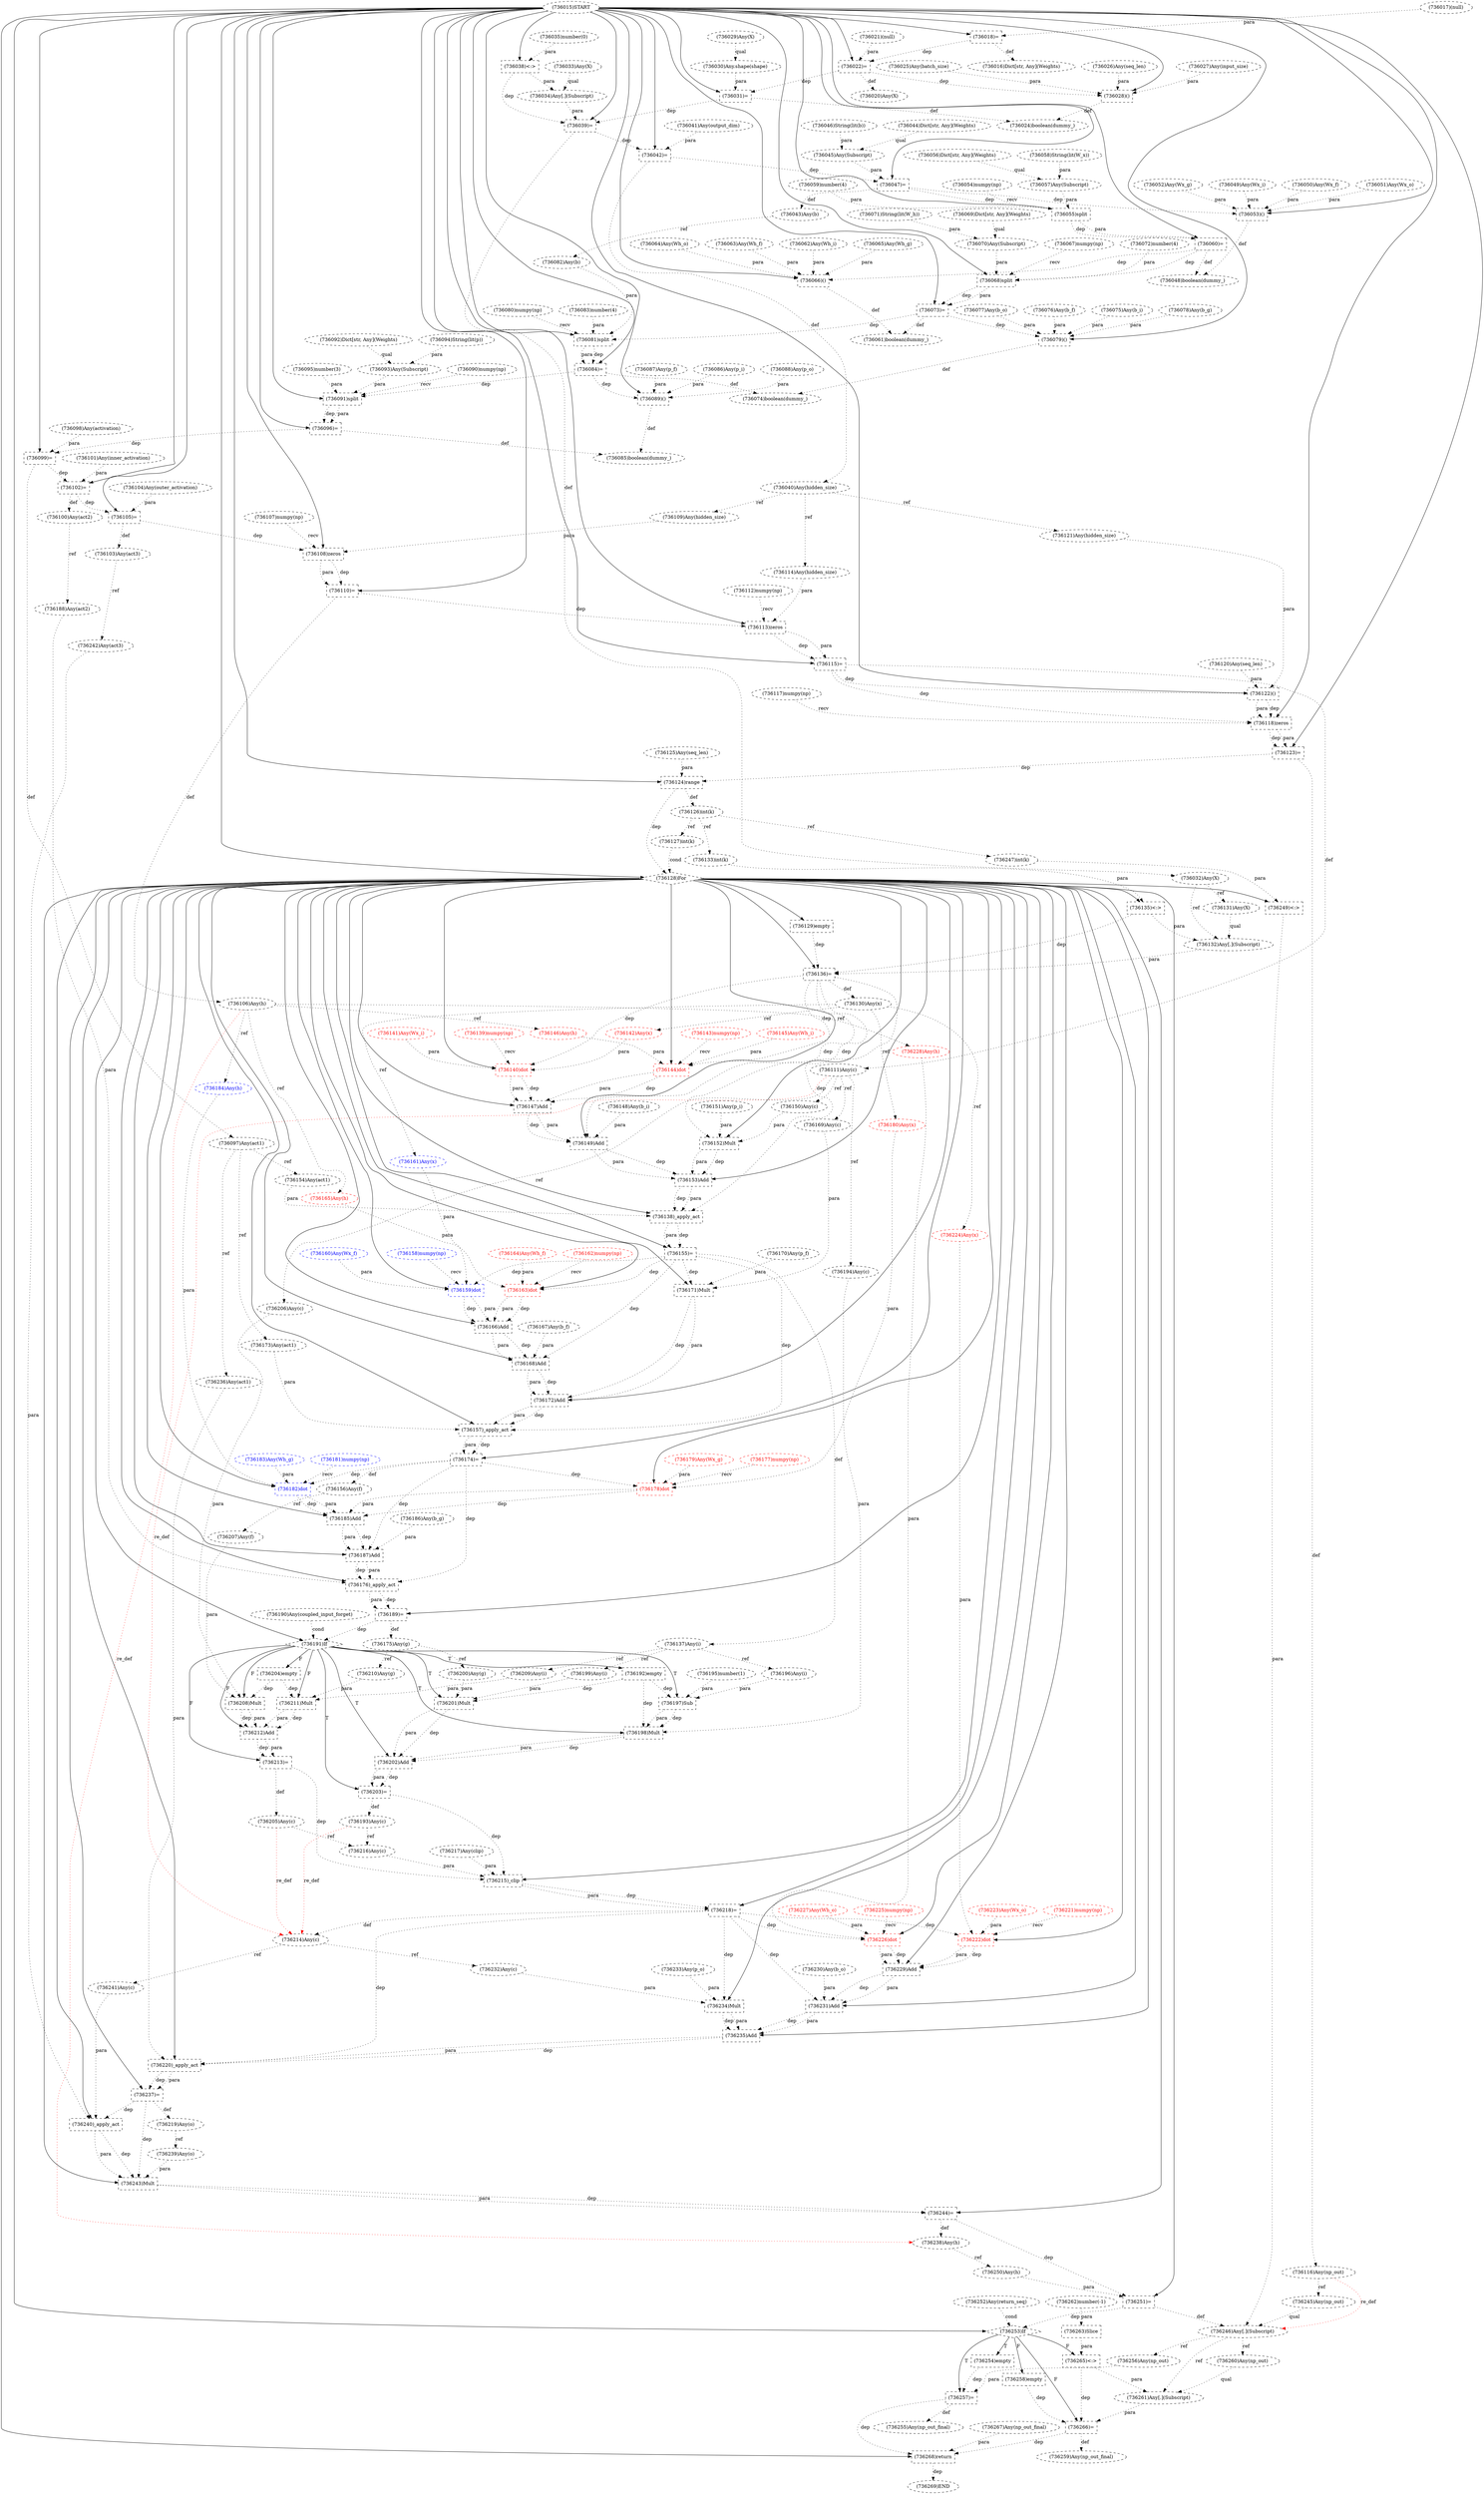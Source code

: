 digraph G {
1 [label="(736157)_apply_act" shape=box style=dashed]
2 [label="(736044)Dict[str, Any](Weights)" shape=ellipse style=dashed]
3 [label="(736021)(null)" shape=ellipse style=dashed]
4 [label="(736133)int(k)" shape=ellipse style=dashed]
5 [label="(736247)int(k)" shape=ellipse style=dashed]
6 [label="(736094)String(lit(p))" shape=ellipse style=dashed]
7 [label="(736244)=" shape=box style=dashed]
8 [label="(736231)Add" shape=box style=dashed]
9 [label="(736092)Dict[str, Any](Weights)" shape=ellipse style=dashed]
10 [label="(736087)Any(p_f)" shape=ellipse style=dashed]
11 [label="(736223)Any(Wx_o)" shape=ellipse style=dashed color=red fontcolor=red]
12 [label="(736129)empty" shape=box style=dashed]
13 [label="(736261)Any[.](Subscript)" shape=ellipse style=dashed]
14 [label="(736197)Sub" shape=box style=dashed]
15 [label="(736250)Any(h)" shape=ellipse style=dashed]
16 [label="(736111)Any(c)" shape=ellipse style=dashed]
17 [label="(736031)=" shape=box style=dashed]
18 [label="(736199)Any(i)" shape=ellipse style=dashed]
19 [label="(736127)int(k)" shape=ellipse style=dashed]
20 [label="(736173)Any(act1)" shape=ellipse style=dashed]
21 [label="(736214)Any(c)" shape=ellipse style=dashed]
22 [label="(736151)Any(p_i)" shape=ellipse style=dashed]
23 [label="(736060)=" shape=box style=dashed]
24 [label="(736028)()" shape=box style=dashed]
25 [label="(736196)Any(i)" shape=ellipse style=dashed]
26 [label="(736257)=" shape=box style=dashed]
27 [label="(736246)Any[.](Subscript)" shape=ellipse style=dashed]
28 [label="(736167)Any(b_f)" shape=ellipse style=dashed]
29 [label="(736039)=" shape=box style=dashed]
30 [label="(736212)Add" shape=box style=dashed]
31 [label="(736116)Any(np_out)" shape=ellipse style=dashed]
32 [label="(736071)String(lit(W_h))" shape=ellipse style=dashed]
33 [label="(736252)Any(return_seq)" shape=ellipse style=dashed]
34 [label="(736236)Any(act1)" shape=ellipse style=dashed]
35 [label="(736053)()" shape=box style=dashed]
36 [label="(736131)Any(X)" shape=ellipse style=dashed]
37 [label="(736207)Any(f)" shape=ellipse style=dashed]
38 [label="(736027)Any(input_size)" shape=ellipse style=dashed]
39 [label="(736077)Any(b_o)" shape=ellipse style=dashed]
40 [label="(736144)dot" shape=box style=dashed color=red fontcolor=red]
41 [label="(736122)()" shape=box style=dashed]
42 [label="(736237)=" shape=box style=dashed]
43 [label="(736142)Any(x)" shape=ellipse style=dashed color=red fontcolor=red]
44 [label="(736238)Any(h)" shape=ellipse style=dashed]
45 [label="(736179)Any(Wx_g)" shape=ellipse style=dashed color=red fontcolor=red]
46 [label="(736259)Any(np_out_final)" shape=ellipse style=dashed]
47 [label="(736104)Any(outer_activation)" shape=ellipse style=dashed]
48 [label="(736149)Add" shape=box style=dashed]
49 [label="(736015)START" style=dashed]
50 [label="(736086)Any(p_i)" shape=ellipse style=dashed]
51 [label="(736064)Any(Wh_o)" shape=ellipse style=dashed]
52 [label="(736045)Any(Subscript)" shape=ellipse style=dashed]
53 [label="(736109)Any(hidden_size)" shape=ellipse style=dashed]
54 [label="(736166)Add" shape=box style=dashed]
55 [label="(736095)number(3)" shape=ellipse style=dashed]
56 [label="(736174)=" shape=box style=dashed]
57 [label="(736230)Any(b_o)" shape=ellipse style=dashed]
58 [label="(736239)Any(o)" shape=ellipse style=dashed]
59 [label="(736112)numpy(np)" shape=ellipse style=dashed]
60 [label="(736184)Any(h)" shape=ellipse style=dashed color=blue fontcolor=blue]
61 [label="(736193)Any(c)" shape=ellipse style=dashed]
62 [label="(736240)_apply_act" shape=box style=dashed]
63 [label="(736063)Any(Wh_f)" shape=ellipse style=dashed]
64 [label="(736170)Any(p_f)" shape=ellipse style=dashed]
65 [label="(736228)Any(h)" shape=ellipse style=dashed color=red fontcolor=red]
66 [label="(736219)Any(o)" shape=ellipse style=dashed]
67 [label="(736080)numpy(np)" shape=ellipse style=dashed]
68 [label="(736032)Any(X)" shape=ellipse style=dashed]
69 [label="(736103)Any(act3)" shape=ellipse style=dashed]
70 [label="(736164)Any(Wh_f)" shape=ellipse style=dashed color=red fontcolor=red]
71 [label="(736210)Any(g)" shape=ellipse style=dashed]
72 [label="(736093)Any(Subscript)" shape=ellipse style=dashed]
73 [label="(736048)boolean(dummy_)" shape=ellipse style=dashed]
74 [label="(736267)Any(np_out_final)" shape=ellipse style=dashed]
75 [label="(736082)Any(b)" shape=ellipse style=dashed]
76 [label="(736211)Mult" shape=box style=dashed]
77 [label="(736024)boolean(dummy_)" shape=ellipse style=dashed]
78 [label="(736185)Add" shape=box style=dashed]
79 [label="(736201)Mult" shape=box style=dashed]
80 [label="(736115)=" shape=box style=dashed]
81 [label="(736226)dot" shape=box style=dashed color=red fontcolor=red]
82 [label="(736088)Any(p_o)" shape=ellipse style=dashed]
83 [label="(736107)numpy(np)" shape=ellipse style=dashed]
84 [label="(736052)Any(Wx_g)" shape=ellipse style=dashed]
85 [label="(736161)Any(x)" shape=ellipse style=dashed color=blue fontcolor=blue]
86 [label="(736220)_apply_act" shape=box style=dashed]
87 [label="(736096)=" shape=box style=dashed]
88 [label="(736229)Add" shape=box style=dashed]
89 [label="(736234)Mult" shape=box style=dashed]
90 [label="(736143)numpy(np)" shape=ellipse style=dashed color=red fontcolor=red]
91 [label="(736206)Any(c)" shape=ellipse style=dashed]
92 [label="(736190)Any(coupled_input_forget)" shape=ellipse style=dashed]
93 [label="(736017)(null)" shape=ellipse style=dashed]
94 [label="(736061)boolean(dummy_)" shape=ellipse style=dashed]
95 [label="(736150)Any(c)" shape=ellipse style=dashed]
96 [label="(736091)split" shape=box style=dashed]
97 [label="(736232)Any(c)" shape=ellipse style=dashed]
98 [label="(736079)()" shape=box style=dashed]
99 [label="(736057)Any(Subscript)" shape=ellipse style=dashed]
100 [label="(736177)numpy(np)" shape=ellipse style=dashed color=red fontcolor=red]
101 [label="(736085)boolean(dummy_)" shape=ellipse style=dashed]
102 [label="(736113)zeros" shape=box style=dashed]
103 [label="(736205)Any(c)" shape=ellipse style=dashed]
104 [label="(736076)Any(b_f)" shape=ellipse style=dashed]
105 [label="(736215)_clip" shape=box style=dashed]
106 [label="(736132)Any[.](Subscript)" shape=ellipse style=dashed]
107 [label="(736054)numpy(np)" shape=ellipse style=dashed]
108 [label="(736187)Add" shape=box style=dashed]
109 [label="(736140)dot" shape=box style=dashed color=red fontcolor=red]
110 [label="(736227)Any(Wh_o)" shape=ellipse style=dashed color=red fontcolor=red]
111 [label="(736180)Any(x)" shape=ellipse style=dashed color=red fontcolor=red]
112 [label="(736089)()" shape=box style=dashed]
113 [label="(736175)Any(g)" shape=ellipse style=dashed]
114 [label="(736016)Dict[str, Any](Weights)" shape=ellipse style=dashed]
115 [label="(736171)Mult" shape=box style=dashed]
116 [label="(736218)=" shape=box style=dashed]
117 [label="(736183)Any(Wh_g)" shape=ellipse style=dashed color=blue fontcolor=blue]
118 [label="(736165)Any(h)" shape=ellipse style=dashed color=red fontcolor=red]
119 [label="(736049)Any(Wx_i)" shape=ellipse style=dashed]
120 [label="(736235)Add" shape=box style=dashed]
121 [label="(736041)Any(output_dim)" shape=ellipse style=dashed]
122 [label="(736098)Any(activation)" shape=ellipse style=dashed]
123 [label="(736225)numpy(np)" shape=ellipse style=dashed color=red fontcolor=red]
124 [label="(736059)number(4)" shape=ellipse style=dashed]
125 [label="(736106)Any(h)" shape=ellipse style=dashed]
126 [label="(736204)empty" shape=box style=dashed]
127 [label="(736208)Mult" shape=box style=dashed]
128 [label="(736254)empty" shape=box style=dashed]
129 [label="(736222)dot" shape=box style=dashed color=red fontcolor=red]
130 [label="(736135)<:>" shape=box style=dashed]
131 [label="(736018)=" shape=box style=dashed]
132 [label="(736182)dot" shape=box style=dashed color=blue fontcolor=blue]
133 [label="(736102)=" shape=box style=dashed]
134 [label="(736022)=" shape=box style=dashed]
135 [label="(736025)Any(batch_size)" shape=ellipse style=dashed]
136 [label="(736258)empty" shape=box style=dashed]
137 [label="(736118)zeros" shape=box style=dashed]
138 [label="(736241)Any(c)" shape=ellipse style=dashed]
139 [label="(736130)Any(x)" shape=ellipse style=dashed]
140 [label="(736202)Add" shape=box style=dashed]
141 [label="(736083)number(4)" shape=ellipse style=dashed]
142 [label="(736105)=" shape=box style=dashed]
143 [label="(736265)<:>" shape=box style=dashed]
144 [label="(736056)Dict[str, Any](Weights)" shape=ellipse style=dashed]
145 [label="(736020)Any(X)" shape=ellipse style=dashed]
146 [label="(736169)Any(c)" shape=ellipse style=dashed]
147 [label="(736186)Any(b_g)" shape=ellipse style=dashed]
148 [label="(736162)numpy(np)" shape=ellipse style=dashed color=red fontcolor=red]
149 [label="(736062)Any(Wh_i)" shape=ellipse style=dashed]
150 [label="(736255)Any(np_out_final)" shape=ellipse style=dashed]
151 [label="(736136)=" shape=box style=dashed]
152 [label="(736124)range" shape=box style=dashed]
153 [label="(736030)Any.shape(shape)" shape=ellipse style=dashed]
154 [label="(736081)split" shape=box style=dashed]
155 [label="(736070)Any(Subscript)" shape=ellipse style=dashed]
156 [label="(736073)=" shape=box style=dashed]
157 [label="(736194)Any(c)" shape=ellipse style=dashed]
158 [label="(736268)return" shape=box style=dashed]
159 [label="(736203)=" shape=box style=dashed]
160 [label="(736084)=" shape=box style=dashed]
161 [label="(736099)=" shape=box style=dashed]
162 [label="(736147)Add" shape=box style=dashed]
163 [label="(736050)Any(Wx_f)" shape=ellipse style=dashed]
164 [label="(736198)Mult" shape=box style=dashed]
165 [label="(736172)Add" shape=box style=dashed]
166 [label="(736266)=" shape=box style=dashed]
167 [label="(736035)number(0)" shape=ellipse style=dashed]
168 [label="(736033)Any(X)" shape=ellipse style=dashed]
169 [label="(736159)dot" shape=box style=dashed color=blue fontcolor=blue]
170 [label="(736163)dot" shape=box style=dashed color=red fontcolor=red]
171 [label="(736262)number(-1)" shape=ellipse style=dashed]
172 [label="(736043)Any(b)" shape=ellipse style=dashed]
173 [label="(736245)Any(np_out)" shape=ellipse style=dashed]
174 [label="(736100)Any(act2)" shape=ellipse style=dashed]
175 [label="(736026)Any(seq_len)" shape=ellipse style=dashed]
176 [label="(736034)Any[.](Subscript)" shape=ellipse style=dashed]
177 [label="(736055)split" shape=box style=dashed]
178 [label="(736209)Any(i)" shape=ellipse style=dashed]
179 [label="(736139)numpy(np)" shape=ellipse style=dashed color=red fontcolor=red]
180 [label="(736141)Any(Wx_i)" shape=ellipse style=dashed color=red fontcolor=red]
181 [label="(736125)Any(seq_len)" shape=ellipse style=dashed]
182 [label="(736243)Mult" shape=box style=dashed]
183 [label="(736153)Add" shape=box style=dashed]
184 [label="(736155)=" shape=box style=dashed]
185 [label="(736117)numpy(np)" shape=ellipse style=dashed]
186 [label="(736269)END" style=dashed]
187 [label="(736242)Any(act3)" shape=ellipse style=dashed]
188 [label="(736251)=" shape=box style=dashed]
189 [label="(736152)Mult" shape=box style=dashed]
190 [label="(736038)<:>" shape=box style=dashed]
191 [label="(736128)For" shape=diamond style=dashed]
192 [label="(736249)<:>" shape=box style=dashed]
193 [label="(736195)number(1)" shape=ellipse style=dashed]
194 [label="(736047)=" shape=box style=dashed]
195 [label="(736126)int(k)" shape=ellipse style=dashed]
196 [label="(736121)Any(hidden_size)" shape=ellipse style=dashed]
197 [label="(736090)numpy(np)" shape=ellipse style=dashed]
198 [label="(736066)()" shape=box style=dashed]
199 [label="(736263)Slice" shape=box style=dashed]
200 [label="(736256)Any(np_out)" shape=ellipse style=dashed]
201 [label="(736042)=" shape=box style=dashed]
202 [label="(736123)=" shape=box style=dashed]
203 [label="(736051)Any(Wx_o)" shape=ellipse style=dashed]
204 [label="(736224)Any(x)" shape=ellipse style=dashed color=red fontcolor=red]
205 [label="(736074)boolean(dummy_)" shape=ellipse style=dashed]
206 [label="(736176)_apply_act" shape=box style=dashed]
207 [label="(736138)_apply_act" shape=box style=dashed]
208 [label="(736233)Any(p_o)" shape=ellipse style=dashed]
209 [label="(736217)Any(clip)" shape=ellipse style=dashed]
210 [label="(736200)Any(g)" shape=ellipse style=dashed]
211 [label="(736075)Any(b_i)" shape=ellipse style=dashed]
212 [label="(736078)Any(b_g)" shape=ellipse style=dashed]
213 [label="(736221)numpy(np)" shape=ellipse style=dashed color=red fontcolor=red]
214 [label="(736178)dot" shape=box style=dashed color=red fontcolor=red]
215 [label="(736168)Add" shape=box style=dashed]
216 [label="(736040)Any(hidden_size)" shape=ellipse style=dashed]
217 [label="(736192)empty" shape=box style=dashed]
218 [label="(736068)split" shape=box style=dashed]
219 [label="(736114)Any(hidden_size)" shape=ellipse style=dashed]
220 [label="(736067)numpy(np)" shape=ellipse style=dashed]
221 [label="(736072)number(4)" shape=ellipse style=dashed]
222 [label="(736108)zeros" shape=box style=dashed]
223 [label="(736110)=" shape=box style=dashed]
224 [label="(736181)numpy(np)" shape=ellipse style=dashed color=blue fontcolor=blue]
225 [label="(736158)numpy(np)" shape=ellipse style=dashed color=blue fontcolor=blue]
226 [label="(736156)Any(f)" shape=ellipse style=dashed]
227 [label="(736191)If" shape=diamond style=dashed]
228 [label="(736216)Any(c)" shape=ellipse style=dashed]
229 [label="(736065)Any(Wh_g)" shape=ellipse style=dashed]
230 [label="(736097)Any(act1)" shape=ellipse style=dashed]
231 [label="(736145)Any(Wh_i)" shape=ellipse style=dashed color=red fontcolor=red]
232 [label="(736213)=" shape=box style=dashed]
233 [label="(736101)Any(inner_activation)" shape=ellipse style=dashed]
234 [label="(736154)Any(act1)" shape=ellipse style=dashed]
235 [label="(736189)=" shape=box style=dashed]
236 [label="(736148)Any(b_i)" shape=ellipse style=dashed]
237 [label="(736188)Any(act2)" shape=ellipse style=dashed]
238 [label="(736260)Any(np_out)" shape=ellipse style=dashed]
239 [label="(736058)String(lit(W_x))" shape=ellipse style=dashed]
240 [label="(736029)Any(X)" shape=ellipse style=dashed]
241 [label="(736137)Any(i)" shape=ellipse style=dashed]
242 [label="(736069)Dict[str, Any](Weights)" shape=ellipse style=dashed]
243 [label="(736120)Any(seq_len)" shape=ellipse style=dashed]
244 [label="(736160)Any(Wx_f)" shape=ellipse style=dashed color=blue fontcolor=blue]
245 [label="(736046)String(lit(b))" shape=ellipse style=dashed]
246 [label="(736146)Any(h)" shape=ellipse style=dashed color=red fontcolor=red]
247 [label="(736253)If" shape=diamond style=dashed]
191 -> 1 [label="" style=solid];
165 -> 1 [label="dep" style=dotted];
165 -> 1 [label="para" style=dotted];
20 -> 1 [label="para" style=dotted];
184 -> 1 [label="dep" style=dotted];
195 -> 4 [label="ref" style=dotted];
195 -> 5 [label="ref" style=dotted];
191 -> 7 [label="" style=solid];
182 -> 7 [label="dep" style=dotted];
182 -> 7 [label="para" style=dotted];
191 -> 8 [label="" style=solid];
88 -> 8 [label="dep" style=dotted];
88 -> 8 [label="para" style=dotted];
57 -> 8 [label="para" style=dotted];
116 -> 8 [label="dep" style=dotted];
191 -> 12 [label="" style=solid];
238 -> 13 [label="qual" style=dotted];
143 -> 13 [label="para" style=dotted];
27 -> 13 [label="ref" style=dotted];
227 -> 14 [label="T"];
193 -> 14 [label="para" style=dotted];
25 -> 14 [label="para" style=dotted];
217 -> 14 [label="dep" style=dotted];
44 -> 15 [label="ref" style=dotted];
80 -> 16 [label="def" style=dotted];
49 -> 17 [label="" style=solid];
153 -> 17 [label="para" style=dotted];
134 -> 17 [label="dep" style=dotted];
241 -> 18 [label="ref" style=dotted];
195 -> 19 [label="ref" style=dotted];
230 -> 20 [label="ref" style=dotted];
116 -> 21 [label="def" style=dotted];
61 -> 21 [label="re_def" style=dotted color=red];
103 -> 21 [label="re_def" style=dotted color=red];
16 -> 21 [label="re_def" style=dotted color=red];
49 -> 23 [label="" style=solid];
177 -> 23 [label="dep" style=dotted];
177 -> 23 [label="para" style=dotted];
49 -> 24 [label="" style=solid];
135 -> 24 [label="para" style=dotted];
175 -> 24 [label="para" style=dotted];
38 -> 24 [label="para" style=dotted];
134 -> 24 [label="dep" style=dotted];
241 -> 25 [label="ref" style=dotted];
247 -> 26 [label="T"];
200 -> 26 [label="para" style=dotted];
128 -> 26 [label="dep" style=dotted];
173 -> 27 [label="qual" style=dotted];
192 -> 27 [label="para" style=dotted];
188 -> 27 [label="def" style=dotted];
31 -> 27 [label="re_def" style=dotted color=red];
49 -> 29 [label="" style=solid];
190 -> 29 [label="dep" style=dotted];
176 -> 29 [label="para" style=dotted];
17 -> 29 [label="dep" style=dotted];
227 -> 30 [label="F"];
127 -> 30 [label="dep" style=dotted];
127 -> 30 [label="para" style=dotted];
76 -> 30 [label="dep" style=dotted];
76 -> 30 [label="para" style=dotted];
202 -> 31 [label="def" style=dotted];
230 -> 34 [label="ref" style=dotted];
49 -> 35 [label="" style=solid];
119 -> 35 [label="para" style=dotted];
163 -> 35 [label="para" style=dotted];
203 -> 35 [label="para" style=dotted];
84 -> 35 [label="para" style=dotted];
194 -> 35 [label="dep" style=dotted];
68 -> 36 [label="ref" style=dotted];
226 -> 37 [label="ref" style=dotted];
191 -> 40 [label="" style=solid];
90 -> 40 [label="recv" style=dotted];
231 -> 40 [label="para" style=dotted];
246 -> 40 [label="para" style=dotted];
151 -> 40 [label="dep" style=dotted];
49 -> 41 [label="" style=solid];
243 -> 41 [label="para" style=dotted];
196 -> 41 [label="para" style=dotted];
80 -> 41 [label="dep" style=dotted];
191 -> 42 [label="" style=solid];
86 -> 42 [label="dep" style=dotted];
86 -> 42 [label="para" style=dotted];
139 -> 43 [label="ref" style=dotted];
7 -> 44 [label="def" style=dotted];
125 -> 44 [label="re_def" style=dotted color=red];
166 -> 46 [label="def" style=dotted];
191 -> 48 [label="" style=solid];
162 -> 48 [label="dep" style=dotted];
162 -> 48 [label="para" style=dotted];
236 -> 48 [label="para" style=dotted];
151 -> 48 [label="dep" style=dotted];
2 -> 52 [label="qual" style=dotted];
245 -> 52 [label="para" style=dotted];
216 -> 53 [label="ref" style=dotted];
191 -> 54 [label="" style=solid];
169 -> 54 [label="dep" style=dotted];
169 -> 54 [label="para" style=dotted];
170 -> 54 [label="dep" style=dotted];
170 -> 54 [label="para" style=dotted];
191 -> 56 [label="" style=solid];
1 -> 56 [label="dep" style=dotted];
1 -> 56 [label="para" style=dotted];
66 -> 58 [label="ref" style=dotted];
125 -> 60 [label="ref" style=dotted];
159 -> 61 [label="def" style=dotted];
191 -> 62 [label="" style=solid];
138 -> 62 [label="para" style=dotted];
187 -> 62 [label="para" style=dotted];
42 -> 62 [label="dep" style=dotted];
125 -> 65 [label="ref" style=dotted];
42 -> 66 [label="def" style=dotted];
29 -> 68 [label="def" style=dotted];
142 -> 69 [label="def" style=dotted];
113 -> 71 [label="ref" style=dotted];
9 -> 72 [label="qual" style=dotted];
6 -> 72 [label="para" style=dotted];
35 -> 73 [label="def" style=dotted];
23 -> 73 [label="def" style=dotted];
172 -> 75 [label="ref" style=dotted];
227 -> 76 [label="F"];
178 -> 76 [label="para" style=dotted];
71 -> 76 [label="para" style=dotted];
126 -> 76 [label="dep" style=dotted];
24 -> 77 [label="def" style=dotted];
17 -> 77 [label="def" style=dotted];
191 -> 78 [label="" style=solid];
214 -> 78 [label="dep" style=dotted];
214 -> 78 [label="para" style=dotted];
132 -> 78 [label="dep" style=dotted];
132 -> 78 [label="para" style=dotted];
227 -> 79 [label="T"];
18 -> 79 [label="para" style=dotted];
210 -> 79 [label="para" style=dotted];
217 -> 79 [label="dep" style=dotted];
49 -> 80 [label="" style=solid];
102 -> 80 [label="dep" style=dotted];
102 -> 80 [label="para" style=dotted];
191 -> 81 [label="" style=solid];
123 -> 81 [label="recv" style=dotted];
110 -> 81 [label="para" style=dotted];
65 -> 81 [label="para" style=dotted];
116 -> 81 [label="dep" style=dotted];
139 -> 85 [label="ref" style=dotted];
191 -> 86 [label="" style=solid];
120 -> 86 [label="dep" style=dotted];
120 -> 86 [label="para" style=dotted];
34 -> 86 [label="para" style=dotted];
116 -> 86 [label="dep" style=dotted];
49 -> 87 [label="" style=solid];
96 -> 87 [label="dep" style=dotted];
96 -> 87 [label="para" style=dotted];
191 -> 88 [label="" style=solid];
129 -> 88 [label="dep" style=dotted];
129 -> 88 [label="para" style=dotted];
81 -> 88 [label="dep" style=dotted];
81 -> 88 [label="para" style=dotted];
191 -> 89 [label="" style=solid];
97 -> 89 [label="para" style=dotted];
208 -> 89 [label="para" style=dotted];
116 -> 89 [label="dep" style=dotted];
16 -> 91 [label="ref" style=dotted];
198 -> 94 [label="def" style=dotted];
156 -> 94 [label="def" style=dotted];
16 -> 95 [label="ref" style=dotted];
49 -> 96 [label="" style=solid];
197 -> 96 [label="recv" style=dotted];
72 -> 96 [label="para" style=dotted];
55 -> 96 [label="para" style=dotted];
160 -> 96 [label="dep" style=dotted];
21 -> 97 [label="ref" style=dotted];
49 -> 98 [label="" style=solid];
211 -> 98 [label="para" style=dotted];
104 -> 98 [label="para" style=dotted];
39 -> 98 [label="para" style=dotted];
212 -> 98 [label="para" style=dotted];
156 -> 98 [label="dep" style=dotted];
144 -> 99 [label="qual" style=dotted];
239 -> 99 [label="para" style=dotted];
112 -> 101 [label="def" style=dotted];
87 -> 101 [label="def" style=dotted];
49 -> 102 [label="" style=solid];
59 -> 102 [label="recv" style=dotted];
219 -> 102 [label="para" style=dotted];
223 -> 102 [label="dep" style=dotted];
232 -> 103 [label="def" style=dotted];
191 -> 105 [label="" style=solid];
228 -> 105 [label="para" style=dotted];
209 -> 105 [label="para" style=dotted];
232 -> 105 [label="dep" style=dotted];
159 -> 105 [label="dep" style=dotted];
36 -> 106 [label="qual" style=dotted];
130 -> 106 [label="para" style=dotted];
68 -> 106 [label="ref" style=dotted];
191 -> 108 [label="" style=solid];
78 -> 108 [label="dep" style=dotted];
78 -> 108 [label="para" style=dotted];
147 -> 108 [label="para" style=dotted];
56 -> 108 [label="dep" style=dotted];
191 -> 109 [label="" style=solid];
179 -> 109 [label="recv" style=dotted];
180 -> 109 [label="para" style=dotted];
43 -> 109 [label="para" style=dotted];
151 -> 109 [label="dep" style=dotted];
139 -> 111 [label="ref" style=dotted];
49 -> 112 [label="" style=solid];
50 -> 112 [label="para" style=dotted];
10 -> 112 [label="para" style=dotted];
82 -> 112 [label="para" style=dotted];
160 -> 112 [label="dep" style=dotted];
235 -> 113 [label="def" style=dotted];
131 -> 114 [label="def" style=dotted];
191 -> 115 [label="" style=solid];
146 -> 115 [label="para" style=dotted];
64 -> 115 [label="para" style=dotted];
184 -> 115 [label="dep" style=dotted];
191 -> 116 [label="" style=solid];
105 -> 116 [label="dep" style=dotted];
105 -> 116 [label="para" style=dotted];
125 -> 118 [label="ref" style=dotted];
191 -> 120 [label="" style=solid];
8 -> 120 [label="dep" style=dotted];
8 -> 120 [label="para" style=dotted];
89 -> 120 [label="dep" style=dotted];
89 -> 120 [label="para" style=dotted];
223 -> 125 [label="def" style=dotted];
227 -> 126 [label="F"];
227 -> 127 [label="F"];
91 -> 127 [label="para" style=dotted];
37 -> 127 [label="para" style=dotted];
126 -> 127 [label="dep" style=dotted];
247 -> 128 [label="T"];
191 -> 129 [label="" style=solid];
213 -> 129 [label="recv" style=dotted];
11 -> 129 [label="para" style=dotted];
204 -> 129 [label="para" style=dotted];
116 -> 129 [label="dep" style=dotted];
191 -> 130 [label="" style=solid];
4 -> 130 [label="para" style=dotted];
49 -> 131 [label="" style=solid];
93 -> 131 [label="para" style=dotted];
191 -> 132 [label="" style=solid];
224 -> 132 [label="recv" style=dotted];
117 -> 132 [label="para" style=dotted];
60 -> 132 [label="para" style=dotted];
56 -> 132 [label="dep" style=dotted];
49 -> 133 [label="" style=solid];
233 -> 133 [label="para" style=dotted];
161 -> 133 [label="dep" style=dotted];
49 -> 134 [label="" style=solid];
3 -> 134 [label="para" style=dotted];
131 -> 134 [label="dep" style=dotted];
247 -> 136 [label="F"];
49 -> 137 [label="" style=solid];
185 -> 137 [label="recv" style=dotted];
41 -> 137 [label="dep" style=dotted];
41 -> 137 [label="para" style=dotted];
80 -> 137 [label="dep" style=dotted];
21 -> 138 [label="ref" style=dotted];
151 -> 139 [label="def" style=dotted];
227 -> 140 [label="T"];
164 -> 140 [label="dep" style=dotted];
164 -> 140 [label="para" style=dotted];
79 -> 140 [label="dep" style=dotted];
79 -> 140 [label="para" style=dotted];
49 -> 142 [label="" style=solid];
47 -> 142 [label="para" style=dotted];
133 -> 142 [label="dep" style=dotted];
247 -> 143 [label="F"];
199 -> 143 [label="para" style=dotted];
134 -> 145 [label="def" style=dotted];
16 -> 146 [label="ref" style=dotted];
26 -> 150 [label="def" style=dotted];
191 -> 151 [label="" style=solid];
130 -> 151 [label="dep" style=dotted];
106 -> 151 [label="para" style=dotted];
12 -> 151 [label="dep" style=dotted];
49 -> 152 [label="" style=solid];
181 -> 152 [label="para" style=dotted];
202 -> 152 [label="dep" style=dotted];
240 -> 153 [label="qual" style=dotted];
49 -> 154 [label="" style=solid];
67 -> 154 [label="recv" style=dotted];
75 -> 154 [label="para" style=dotted];
141 -> 154 [label="para" style=dotted];
156 -> 154 [label="dep" style=dotted];
242 -> 155 [label="qual" style=dotted];
32 -> 155 [label="para" style=dotted];
49 -> 156 [label="" style=solid];
218 -> 156 [label="dep" style=dotted];
218 -> 156 [label="para" style=dotted];
16 -> 157 [label="ref" style=dotted];
49 -> 158 [label="" style=solid];
74 -> 158 [label="para" style=dotted];
166 -> 158 [label="dep" style=dotted];
26 -> 158 [label="dep" style=dotted];
227 -> 159 [label="T"];
140 -> 159 [label="dep" style=dotted];
140 -> 159 [label="para" style=dotted];
49 -> 160 [label="" style=solid];
154 -> 160 [label="dep" style=dotted];
154 -> 160 [label="para" style=dotted];
49 -> 161 [label="" style=solid];
122 -> 161 [label="para" style=dotted];
87 -> 161 [label="dep" style=dotted];
191 -> 162 [label="" style=solid];
109 -> 162 [label="dep" style=dotted];
109 -> 162 [label="para" style=dotted];
40 -> 162 [label="dep" style=dotted];
40 -> 162 [label="para" style=dotted];
227 -> 164 [label="T"];
157 -> 164 [label="para" style=dotted];
14 -> 164 [label="dep" style=dotted];
14 -> 164 [label="para" style=dotted];
217 -> 164 [label="dep" style=dotted];
191 -> 165 [label="" style=solid];
215 -> 165 [label="dep" style=dotted];
215 -> 165 [label="para" style=dotted];
115 -> 165 [label="dep" style=dotted];
115 -> 165 [label="para" style=dotted];
247 -> 166 [label="F"];
143 -> 166 [label="dep" style=dotted];
13 -> 166 [label="para" style=dotted];
136 -> 166 [label="dep" style=dotted];
191 -> 169 [label="" style=solid];
225 -> 169 [label="recv" style=dotted];
244 -> 169 [label="para" style=dotted];
85 -> 169 [label="para" style=dotted];
184 -> 169 [label="dep" style=dotted];
191 -> 170 [label="" style=solid];
148 -> 170 [label="recv" style=dotted];
70 -> 170 [label="para" style=dotted];
118 -> 170 [label="para" style=dotted];
184 -> 170 [label="dep" style=dotted];
194 -> 172 [label="def" style=dotted];
31 -> 173 [label="ref" style=dotted];
133 -> 174 [label="def" style=dotted];
168 -> 176 [label="qual" style=dotted];
190 -> 176 [label="para" style=dotted];
49 -> 177 [label="" style=solid];
107 -> 177 [label="recv" style=dotted];
99 -> 177 [label="para" style=dotted];
124 -> 177 [label="para" style=dotted];
194 -> 177 [label="dep" style=dotted];
241 -> 178 [label="ref" style=dotted];
191 -> 182 [label="" style=solid];
58 -> 182 [label="para" style=dotted];
62 -> 182 [label="dep" style=dotted];
62 -> 182 [label="para" style=dotted];
42 -> 182 [label="dep" style=dotted];
191 -> 183 [label="" style=solid];
48 -> 183 [label="dep" style=dotted];
48 -> 183 [label="para" style=dotted];
189 -> 183 [label="dep" style=dotted];
189 -> 183 [label="para" style=dotted];
191 -> 184 [label="" style=solid];
207 -> 184 [label="dep" style=dotted];
207 -> 184 [label="para" style=dotted];
158 -> 186 [label="dep" style=dotted];
69 -> 187 [label="ref" style=dotted];
191 -> 188 [label="" style=solid];
15 -> 188 [label="para" style=dotted];
7 -> 188 [label="dep" style=dotted];
191 -> 189 [label="" style=solid];
95 -> 189 [label="para" style=dotted];
22 -> 189 [label="para" style=dotted];
151 -> 189 [label="dep" style=dotted];
49 -> 190 [label="" style=solid];
167 -> 190 [label="para" style=dotted];
49 -> 191 [label="" style=solid];
152 -> 191 [label="dep" style=dotted];
19 -> 191 [label="cond" style=dotted];
191 -> 192 [label="" style=solid];
5 -> 192 [label="para" style=dotted];
49 -> 194 [label="" style=solid];
52 -> 194 [label="para" style=dotted];
201 -> 194 [label="dep" style=dotted];
152 -> 195 [label="def" style=dotted];
216 -> 196 [label="ref" style=dotted];
49 -> 198 [label="" style=solid];
149 -> 198 [label="para" style=dotted];
63 -> 198 [label="para" style=dotted];
51 -> 198 [label="para" style=dotted];
229 -> 198 [label="para" style=dotted];
23 -> 198 [label="dep" style=dotted];
171 -> 199 [label="para" style=dotted];
27 -> 200 [label="ref" style=dotted];
49 -> 201 [label="" style=solid];
121 -> 201 [label="para" style=dotted];
29 -> 201 [label="dep" style=dotted];
49 -> 202 [label="" style=solid];
137 -> 202 [label="dep" style=dotted];
137 -> 202 [label="para" style=dotted];
139 -> 204 [label="ref" style=dotted];
98 -> 205 [label="def" style=dotted];
160 -> 205 [label="def" style=dotted];
191 -> 206 [label="" style=solid];
108 -> 206 [label="dep" style=dotted];
108 -> 206 [label="para" style=dotted];
237 -> 206 [label="para" style=dotted];
56 -> 206 [label="dep" style=dotted];
191 -> 207 [label="" style=solid];
183 -> 207 [label="dep" style=dotted];
183 -> 207 [label="para" style=dotted];
234 -> 207 [label="para" style=dotted];
151 -> 207 [label="dep" style=dotted];
113 -> 210 [label="ref" style=dotted];
191 -> 214 [label="" style=solid];
100 -> 214 [label="recv" style=dotted];
45 -> 214 [label="para" style=dotted];
111 -> 214 [label="para" style=dotted];
56 -> 214 [label="dep" style=dotted];
191 -> 215 [label="" style=solid];
54 -> 215 [label="dep" style=dotted];
54 -> 215 [label="para" style=dotted];
28 -> 215 [label="para" style=dotted];
184 -> 215 [label="dep" style=dotted];
201 -> 216 [label="def" style=dotted];
227 -> 217 [label="T"];
49 -> 218 [label="" style=solid];
220 -> 218 [label="recv" style=dotted];
155 -> 218 [label="para" style=dotted];
221 -> 218 [label="para" style=dotted];
23 -> 218 [label="dep" style=dotted];
216 -> 219 [label="ref" style=dotted];
49 -> 222 [label="" style=solid];
83 -> 222 [label="recv" style=dotted];
53 -> 222 [label="para" style=dotted];
142 -> 222 [label="dep" style=dotted];
49 -> 223 [label="" style=solid];
222 -> 223 [label="dep" style=dotted];
222 -> 223 [label="para" style=dotted];
56 -> 226 [label="def" style=dotted];
191 -> 227 [label="" style=solid];
92 -> 227 [label="cond" style=dotted];
235 -> 227 [label="dep" style=dotted];
61 -> 228 [label="ref" style=dotted];
103 -> 228 [label="ref" style=dotted];
161 -> 230 [label="def" style=dotted];
227 -> 232 [label="F"];
30 -> 232 [label="dep" style=dotted];
30 -> 232 [label="para" style=dotted];
230 -> 234 [label="ref" style=dotted];
191 -> 235 [label="" style=solid];
206 -> 235 [label="dep" style=dotted];
206 -> 235 [label="para" style=dotted];
174 -> 237 [label="ref" style=dotted];
27 -> 238 [label="ref" style=dotted];
184 -> 241 [label="def" style=dotted];
125 -> 246 [label="ref" style=dotted];
49 -> 247 [label="" style=solid];
33 -> 247 [label="cond" style=dotted];
188 -> 247 [label="dep" style=dotted];
}
